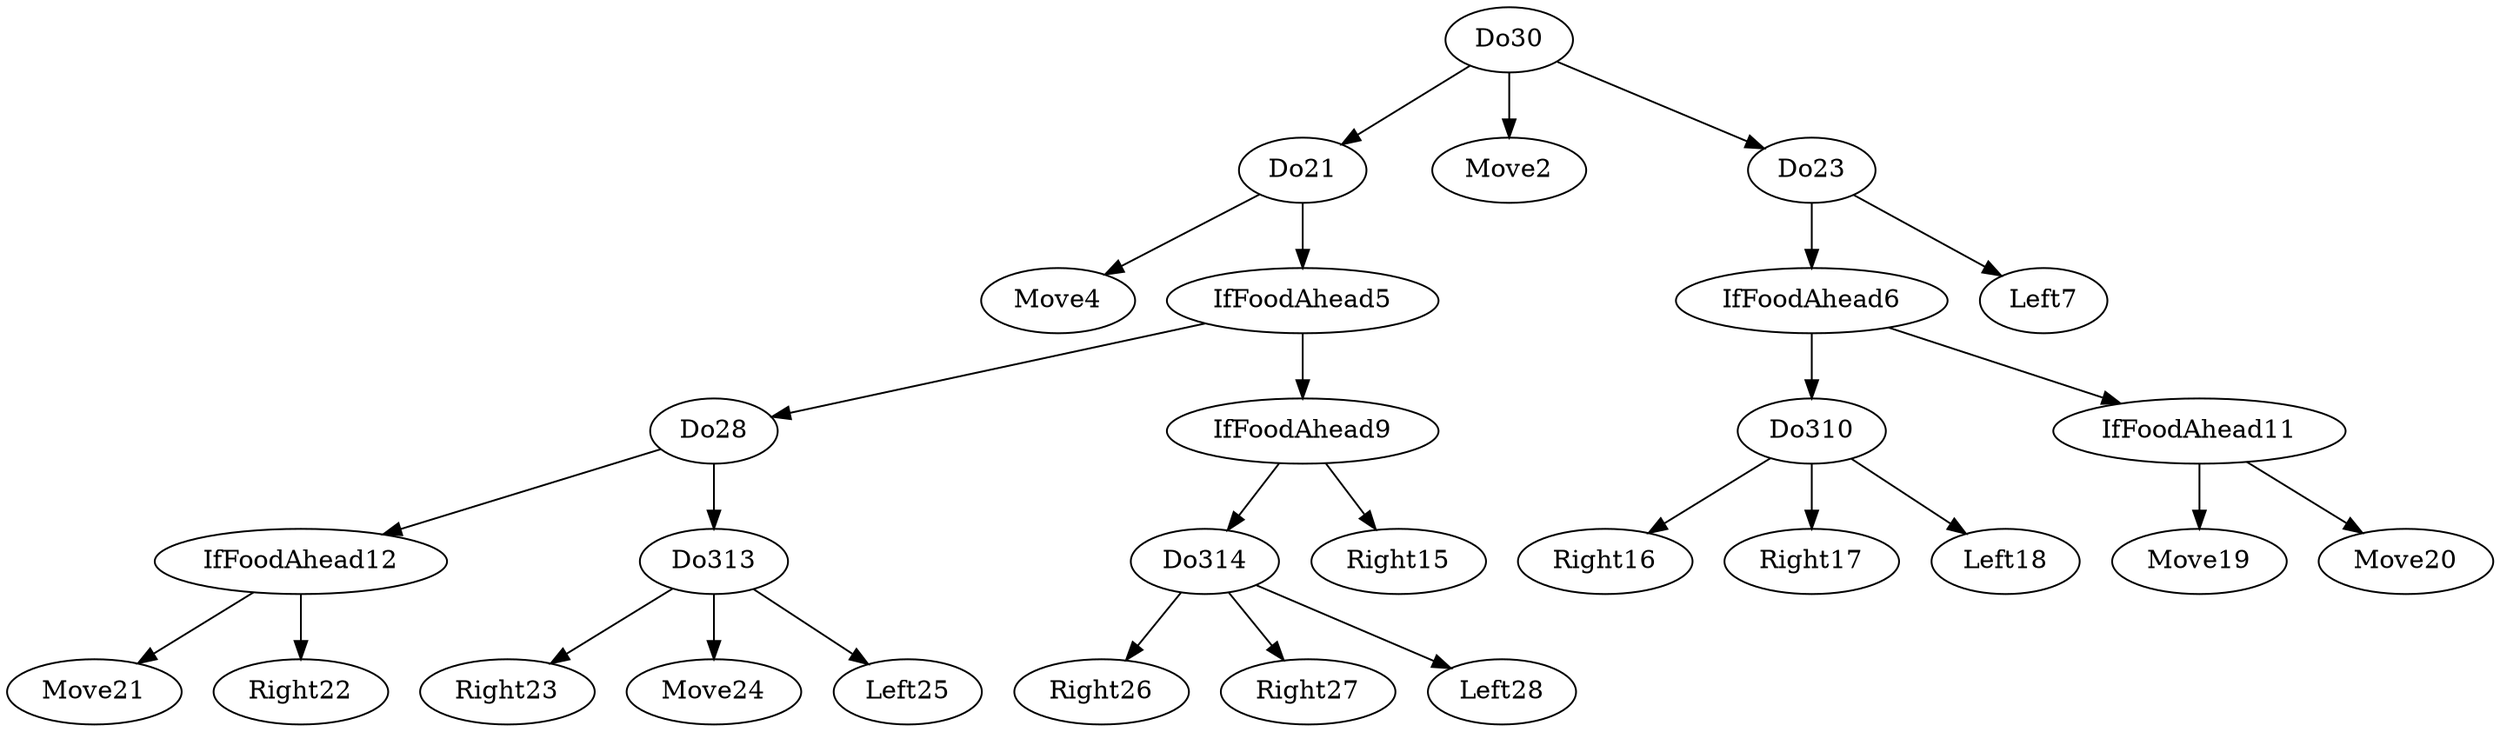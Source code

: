 digraph T {
	Do30 -> Do21;
	Do30 -> Move2;
	Do30 -> Do23;
	Do21 -> Move4;
	Do21 -> IfFoodAhead5;
	Do23 -> IfFoodAhead6;
	Do23 -> Left7;
	IfFoodAhead5 -> Do28;
	IfFoodAhead5 -> IfFoodAhead9;
	IfFoodAhead6 -> Do310;
	IfFoodAhead6 -> IfFoodAhead11;
	Do28 -> IfFoodAhead12;
	Do28 -> Do313;
	IfFoodAhead9 -> Do314;
	IfFoodAhead9 -> Right15;
	Do310 -> Right16;
	Do310 -> Right17;
	Do310 -> Left18;
	IfFoodAhead11 -> Move19;
	IfFoodAhead11 -> Move20;
	IfFoodAhead12 -> Move21;
	IfFoodAhead12 -> Right22;
	Do313 -> Right23;
	Do313 -> Move24;
	Do313 -> Left25;
	Do314 -> Right26;
	Do314 -> Right27;
	Do314 -> Left28;
}
